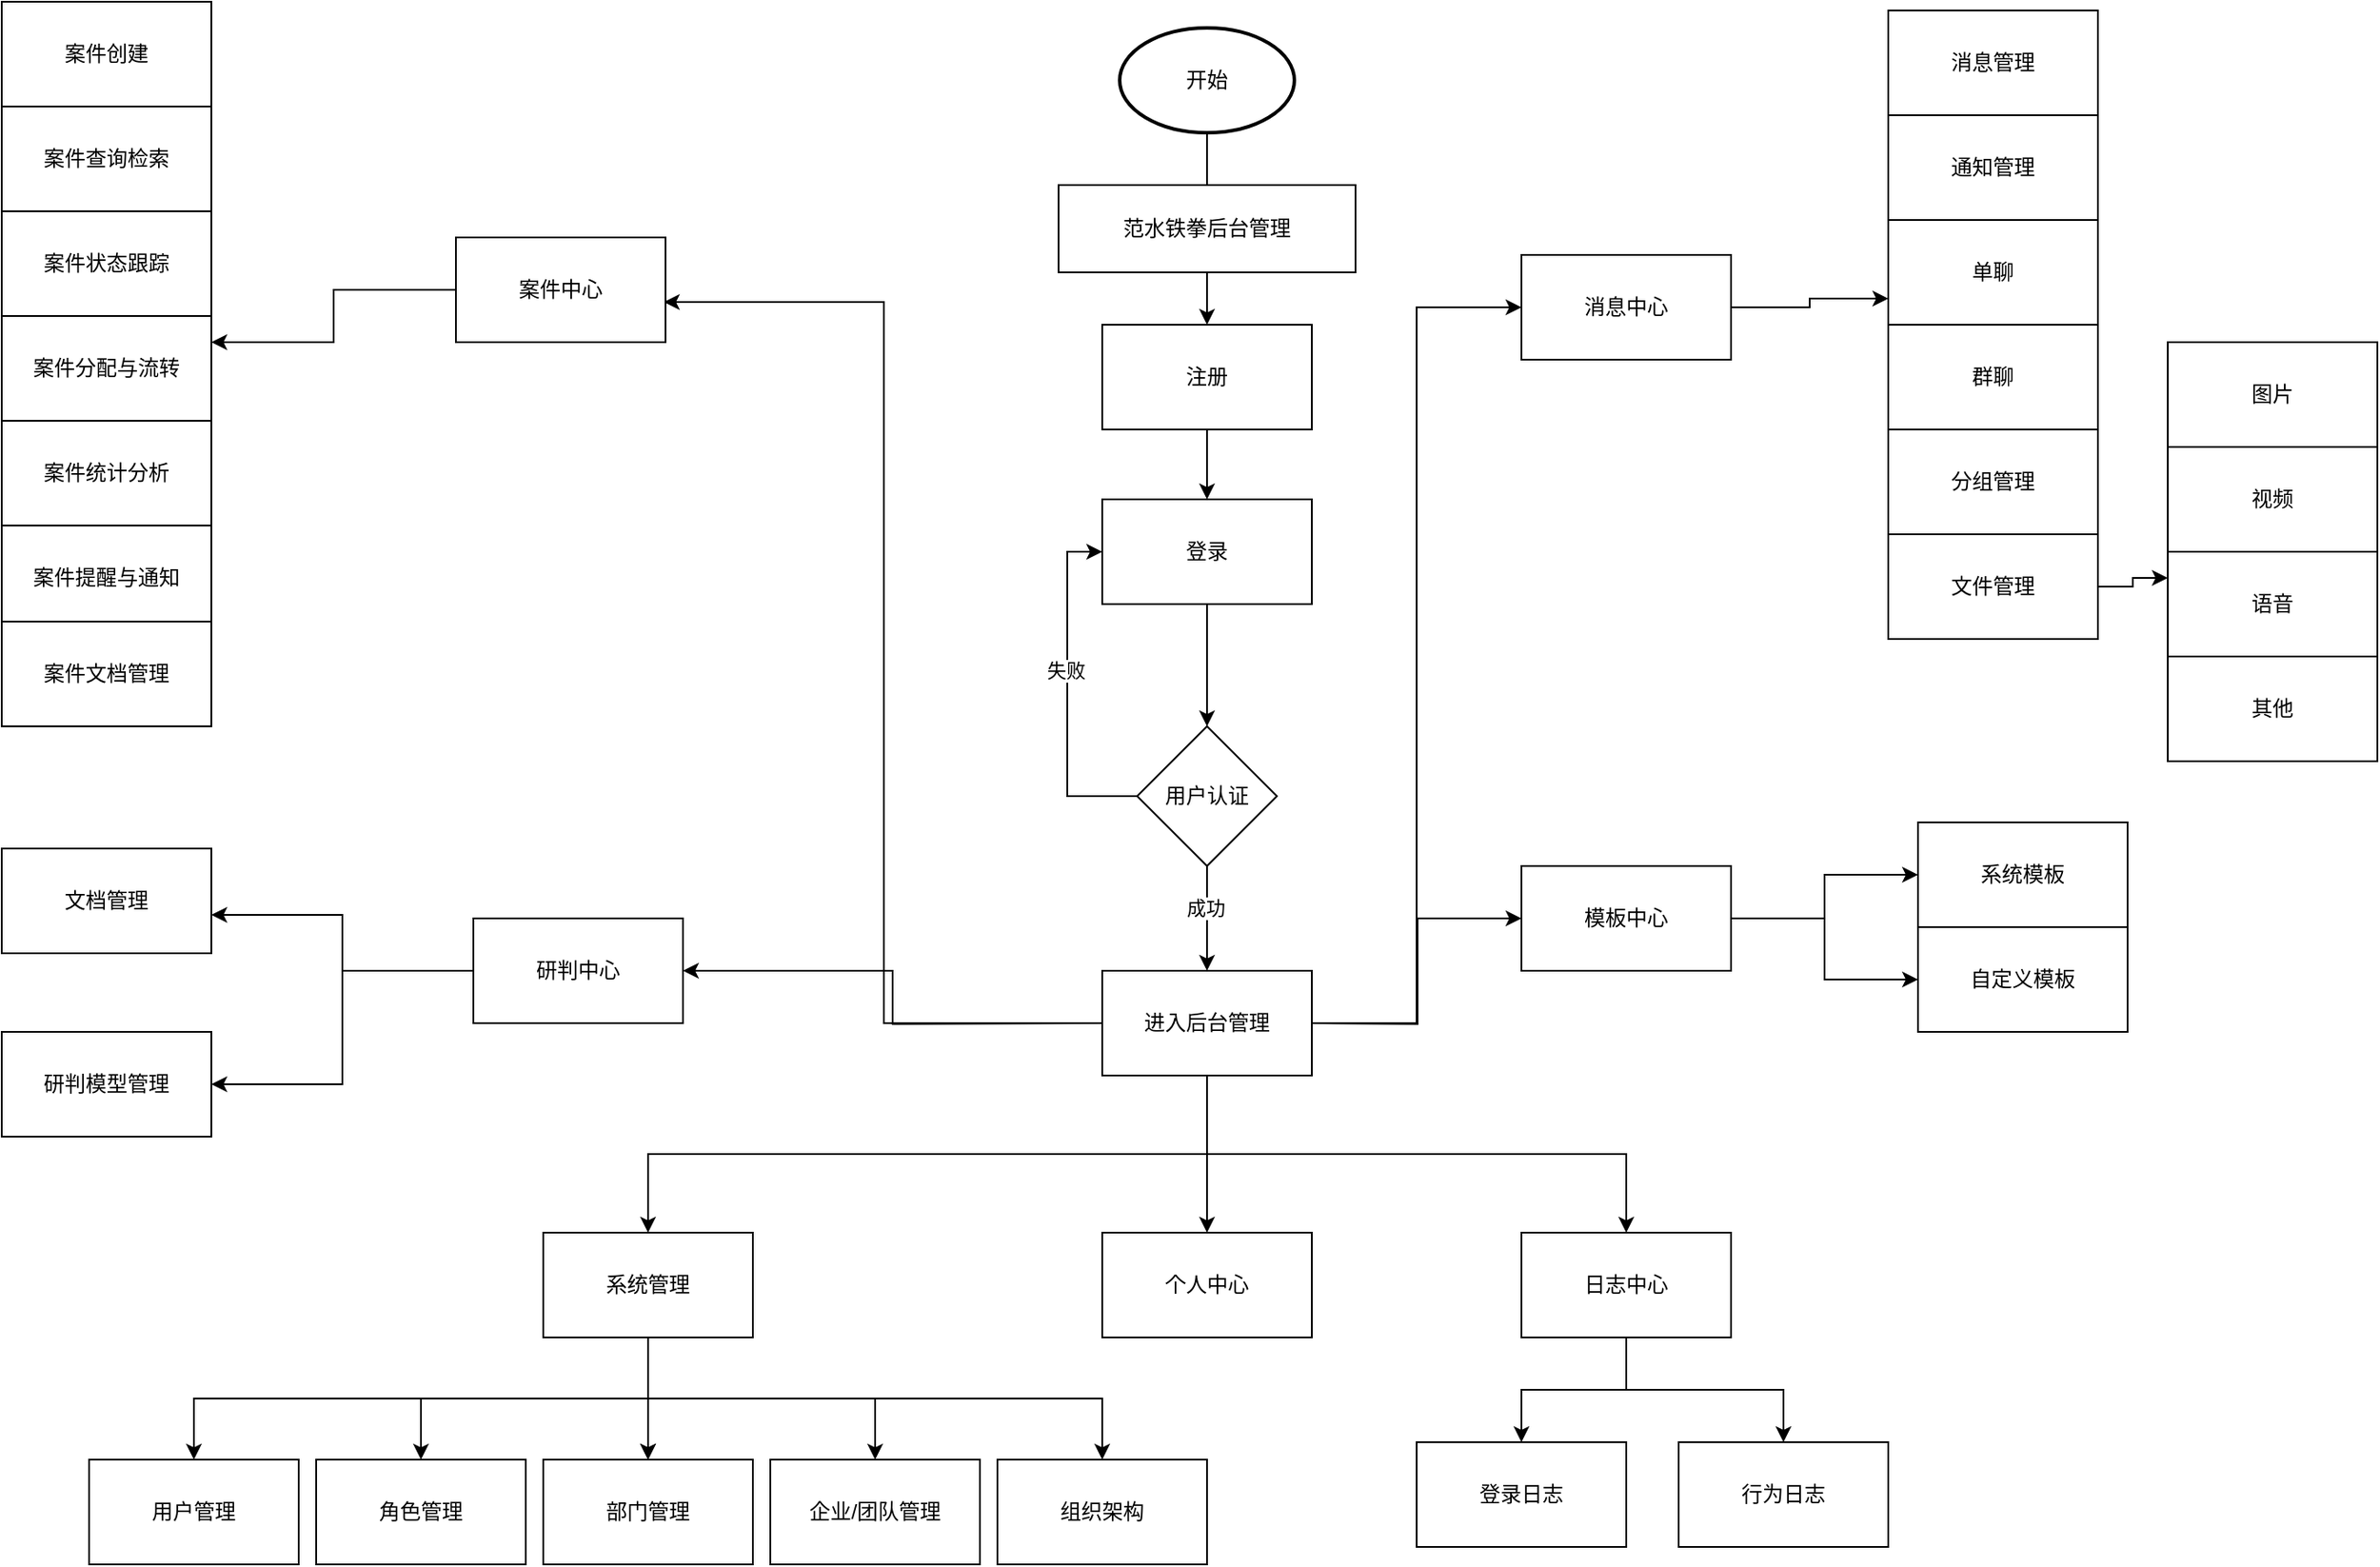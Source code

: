 <mxfile version="24.7.10">
  <diagram name="第 1 页" id="fUVHtIYUATt23Ujlfyqr">
    <mxGraphModel dx="2253" dy="783" grid="1" gridSize="10" guides="1" tooltips="1" connect="1" arrows="1" fold="1" page="1" pageScale="1" pageWidth="827" pageHeight="1169" math="0" shadow="0">
      <root>
        <mxCell id="0" />
        <mxCell id="1" parent="0" />
        <mxCell id="0ha6rgGkcJBHZ5MEM-eb-3" value="" style="edgeStyle=orthogonalEdgeStyle;rounded=0;orthogonalLoop=1;jettySize=auto;html=1;" edge="1" parent="1" source="0ha6rgGkcJBHZ5MEM-eb-1">
          <mxGeometry relative="1" as="geometry">
            <mxPoint x="420" y="180" as="targetPoint" />
          </mxGeometry>
        </mxCell>
        <mxCell id="0ha6rgGkcJBHZ5MEM-eb-1" value="开始" style="strokeWidth=2;html=1;shape=mxgraph.flowchart.start_1;whiteSpace=wrap;" vertex="1" parent="1">
          <mxGeometry x="370" y="80" width="100" height="60" as="geometry" />
        </mxCell>
        <mxCell id="0ha6rgGkcJBHZ5MEM-eb-6" value="" style="edgeStyle=orthogonalEdgeStyle;rounded=0;orthogonalLoop=1;jettySize=auto;html=1;" edge="1" parent="1" source="0ha6rgGkcJBHZ5MEM-eb-4" target="0ha6rgGkcJBHZ5MEM-eb-5">
          <mxGeometry relative="1" as="geometry" />
        </mxCell>
        <mxCell id="0ha6rgGkcJBHZ5MEM-eb-4" value="范水铁拳后台管理" style="rounded=0;whiteSpace=wrap;html=1;" vertex="1" parent="1">
          <mxGeometry x="335" y="170" width="170" height="50" as="geometry" />
        </mxCell>
        <mxCell id="0ha6rgGkcJBHZ5MEM-eb-8" value="" style="edgeStyle=orthogonalEdgeStyle;rounded=0;orthogonalLoop=1;jettySize=auto;html=1;" edge="1" parent="1" source="0ha6rgGkcJBHZ5MEM-eb-5" target="0ha6rgGkcJBHZ5MEM-eb-7">
          <mxGeometry relative="1" as="geometry" />
        </mxCell>
        <mxCell id="0ha6rgGkcJBHZ5MEM-eb-5" value="注册" style="whiteSpace=wrap;html=1;rounded=0;" vertex="1" parent="1">
          <mxGeometry x="360" y="250" width="120" height="60" as="geometry" />
        </mxCell>
        <mxCell id="0ha6rgGkcJBHZ5MEM-eb-12" value="" style="edgeStyle=orthogonalEdgeStyle;rounded=0;orthogonalLoop=1;jettySize=auto;html=1;" edge="1" parent="1" source="0ha6rgGkcJBHZ5MEM-eb-7" target="0ha6rgGkcJBHZ5MEM-eb-11">
          <mxGeometry relative="1" as="geometry" />
        </mxCell>
        <mxCell id="0ha6rgGkcJBHZ5MEM-eb-7" value="登录" style="whiteSpace=wrap;html=1;rounded=0;" vertex="1" parent="1">
          <mxGeometry x="360" y="350" width="120" height="60" as="geometry" />
        </mxCell>
        <mxCell id="0ha6rgGkcJBHZ5MEM-eb-13" style="edgeStyle=orthogonalEdgeStyle;rounded=0;orthogonalLoop=1;jettySize=auto;html=1;entryX=0;entryY=0.5;entryDx=0;entryDy=0;" edge="1" parent="1" source="0ha6rgGkcJBHZ5MEM-eb-11" target="0ha6rgGkcJBHZ5MEM-eb-7">
          <mxGeometry relative="1" as="geometry">
            <Array as="points">
              <mxPoint x="340" y="520" />
              <mxPoint x="340" y="380" />
            </Array>
          </mxGeometry>
        </mxCell>
        <mxCell id="0ha6rgGkcJBHZ5MEM-eb-14" value="失败" style="edgeLabel;html=1;align=center;verticalAlign=middle;resizable=0;points=[];" vertex="1" connectable="0" parent="0ha6rgGkcJBHZ5MEM-eb-13">
          <mxGeometry x="0.12" y="1" relative="1" as="geometry">
            <mxPoint as="offset" />
          </mxGeometry>
        </mxCell>
        <mxCell id="0ha6rgGkcJBHZ5MEM-eb-18" value="" style="edgeStyle=orthogonalEdgeStyle;rounded=0;orthogonalLoop=1;jettySize=auto;html=1;" edge="1" parent="1" source="0ha6rgGkcJBHZ5MEM-eb-11" target="0ha6rgGkcJBHZ5MEM-eb-17">
          <mxGeometry relative="1" as="geometry" />
        </mxCell>
        <mxCell id="0ha6rgGkcJBHZ5MEM-eb-19" value="成功" style="edgeLabel;html=1;align=center;verticalAlign=middle;resizable=0;points=[];" vertex="1" connectable="0" parent="0ha6rgGkcJBHZ5MEM-eb-18">
          <mxGeometry x="-0.222" y="-1" relative="1" as="geometry">
            <mxPoint as="offset" />
          </mxGeometry>
        </mxCell>
        <mxCell id="0ha6rgGkcJBHZ5MEM-eb-11" value="用户认证" style="rhombus;whiteSpace=wrap;html=1;rounded=0;" vertex="1" parent="1">
          <mxGeometry x="380" y="480" width="80" height="80" as="geometry" />
        </mxCell>
        <mxCell id="0ha6rgGkcJBHZ5MEM-eb-29" value="" style="edgeStyle=orthogonalEdgeStyle;rounded=0;orthogonalLoop=1;jettySize=auto;html=1;exitX=0.5;exitY=1;exitDx=0;exitDy=0;" edge="1" parent="1" source="0ha6rgGkcJBHZ5MEM-eb-17" target="0ha6rgGkcJBHZ5MEM-eb-28">
          <mxGeometry relative="1" as="geometry" />
        </mxCell>
        <mxCell id="0ha6rgGkcJBHZ5MEM-eb-51" style="edgeStyle=orthogonalEdgeStyle;rounded=0;orthogonalLoop=1;jettySize=auto;html=1;exitX=1;exitY=0.5;exitDx=0;exitDy=0;entryX=0;entryY=0.5;entryDx=0;entryDy=0;" edge="1" parent="1" source="0ha6rgGkcJBHZ5MEM-eb-17" target="0ha6rgGkcJBHZ5MEM-eb-49">
          <mxGeometry relative="1" as="geometry" />
        </mxCell>
        <mxCell id="0ha6rgGkcJBHZ5MEM-eb-52" style="edgeStyle=orthogonalEdgeStyle;rounded=0;orthogonalLoop=1;jettySize=auto;html=1;entryX=0;entryY=0.5;entryDx=0;entryDy=0;" edge="1" parent="1" target="0ha6rgGkcJBHZ5MEM-eb-50">
          <mxGeometry relative="1" as="geometry">
            <mxPoint x="480" y="650" as="sourcePoint" />
          </mxGeometry>
        </mxCell>
        <mxCell id="0ha6rgGkcJBHZ5MEM-eb-54" style="edgeStyle=orthogonalEdgeStyle;rounded=0;orthogonalLoop=1;jettySize=auto;html=1;entryX=1;entryY=0.5;entryDx=0;entryDy=0;" edge="1" parent="1" target="0ha6rgGkcJBHZ5MEM-eb-48">
          <mxGeometry relative="1" as="geometry">
            <mxPoint x="360" y="650" as="sourcePoint" />
          </mxGeometry>
        </mxCell>
        <mxCell id="0ha6rgGkcJBHZ5MEM-eb-57" style="edgeStyle=orthogonalEdgeStyle;rounded=0;orthogonalLoop=1;jettySize=auto;html=1;exitX=0.5;exitY=1;exitDx=0;exitDy=0;entryX=0.5;entryY=0;entryDx=0;entryDy=0;" edge="1" parent="1" source="0ha6rgGkcJBHZ5MEM-eb-17" target="0ha6rgGkcJBHZ5MEM-eb-56">
          <mxGeometry relative="1" as="geometry" />
        </mxCell>
        <mxCell id="0ha6rgGkcJBHZ5MEM-eb-67" style="edgeStyle=orthogonalEdgeStyle;rounded=0;orthogonalLoop=1;jettySize=auto;html=1;exitX=0.5;exitY=1;exitDx=0;exitDy=0;entryX=0.5;entryY=0;entryDx=0;entryDy=0;" edge="1" parent="1" source="0ha6rgGkcJBHZ5MEM-eb-17" target="0ha6rgGkcJBHZ5MEM-eb-24">
          <mxGeometry relative="1" as="geometry" />
        </mxCell>
        <mxCell id="0ha6rgGkcJBHZ5MEM-eb-74" style="edgeStyle=orthogonalEdgeStyle;rounded=0;orthogonalLoop=1;jettySize=auto;html=1;exitX=0;exitY=0.5;exitDx=0;exitDy=0;entryX=0.992;entryY=0.617;entryDx=0;entryDy=0;entryPerimeter=0;" edge="1" parent="1" source="0ha6rgGkcJBHZ5MEM-eb-17" target="0ha6rgGkcJBHZ5MEM-eb-20">
          <mxGeometry relative="1" as="geometry" />
        </mxCell>
        <mxCell id="0ha6rgGkcJBHZ5MEM-eb-17" value="进入后台管理" style="whiteSpace=wrap;html=1;rounded=0;" vertex="1" parent="1">
          <mxGeometry x="360" y="620" width="120" height="60" as="geometry" />
        </mxCell>
        <mxCell id="0ha6rgGkcJBHZ5MEM-eb-80" style="edgeStyle=orthogonalEdgeStyle;rounded=0;orthogonalLoop=1;jettySize=auto;html=1;exitX=0;exitY=0.5;exitDx=0;exitDy=0;entryX=1;entryY=0.25;entryDx=0;entryDy=0;" edge="1" parent="1" source="0ha6rgGkcJBHZ5MEM-eb-20" target="0ha6rgGkcJBHZ5MEM-eb-82">
          <mxGeometry relative="1" as="geometry" />
        </mxCell>
        <mxCell id="0ha6rgGkcJBHZ5MEM-eb-20" value="案件中心" style="whiteSpace=wrap;html=1;rounded=0;" vertex="1" parent="1">
          <mxGeometry x="-10" y="200" width="120" height="60" as="geometry" />
        </mxCell>
        <mxCell id="0ha6rgGkcJBHZ5MEM-eb-24" value="个人中心" style="whiteSpace=wrap;html=1;rounded=0;" vertex="1" parent="1">
          <mxGeometry x="360" y="770" width="120" height="60" as="geometry" />
        </mxCell>
        <mxCell id="0ha6rgGkcJBHZ5MEM-eb-38" style="edgeStyle=orthogonalEdgeStyle;rounded=0;orthogonalLoop=1;jettySize=auto;html=1;exitX=0.5;exitY=1;exitDx=0;exitDy=0;" edge="1" parent="1" source="0ha6rgGkcJBHZ5MEM-eb-28" target="0ha6rgGkcJBHZ5MEM-eb-34">
          <mxGeometry relative="1" as="geometry" />
        </mxCell>
        <mxCell id="0ha6rgGkcJBHZ5MEM-eb-41" style="edgeStyle=orthogonalEdgeStyle;rounded=0;orthogonalLoop=1;jettySize=auto;html=1;exitX=0.5;exitY=1;exitDx=0;exitDy=0;" edge="1" parent="1" source="0ha6rgGkcJBHZ5MEM-eb-28" target="0ha6rgGkcJBHZ5MEM-eb-36">
          <mxGeometry relative="1" as="geometry" />
        </mxCell>
        <mxCell id="0ha6rgGkcJBHZ5MEM-eb-43" style="edgeStyle=orthogonalEdgeStyle;rounded=0;orthogonalLoop=1;jettySize=auto;html=1;exitX=0.5;exitY=1;exitDx=0;exitDy=0;" edge="1" parent="1" source="0ha6rgGkcJBHZ5MEM-eb-28" target="0ha6rgGkcJBHZ5MEM-eb-35">
          <mxGeometry relative="1" as="geometry" />
        </mxCell>
        <mxCell id="0ha6rgGkcJBHZ5MEM-eb-45" style="edgeStyle=orthogonalEdgeStyle;rounded=0;orthogonalLoop=1;jettySize=auto;html=1;exitX=0.5;exitY=1;exitDx=0;exitDy=0;entryX=0.5;entryY=0;entryDx=0;entryDy=0;" edge="1" parent="1" source="0ha6rgGkcJBHZ5MEM-eb-28" target="0ha6rgGkcJBHZ5MEM-eb-31">
          <mxGeometry relative="1" as="geometry" />
        </mxCell>
        <mxCell id="0ha6rgGkcJBHZ5MEM-eb-47" style="edgeStyle=orthogonalEdgeStyle;rounded=0;orthogonalLoop=1;jettySize=auto;html=1;exitX=0.5;exitY=1;exitDx=0;exitDy=0;entryX=0.5;entryY=0;entryDx=0;entryDy=0;" edge="1" parent="1" source="0ha6rgGkcJBHZ5MEM-eb-28" target="0ha6rgGkcJBHZ5MEM-eb-37">
          <mxGeometry relative="1" as="geometry" />
        </mxCell>
        <mxCell id="0ha6rgGkcJBHZ5MEM-eb-28" value="系统管理" style="whiteSpace=wrap;html=1;rounded=0;" vertex="1" parent="1">
          <mxGeometry x="40" y="770" width="120" height="60" as="geometry" />
        </mxCell>
        <mxCell id="0ha6rgGkcJBHZ5MEM-eb-31" value="用户管理" style="whiteSpace=wrap;html=1;rounded=0;" vertex="1" parent="1">
          <mxGeometry x="-220" y="900" width="120" height="60" as="geometry" />
        </mxCell>
        <mxCell id="0ha6rgGkcJBHZ5MEM-eb-34" value="角色管理" style="whiteSpace=wrap;html=1;rounded=0;" vertex="1" parent="1">
          <mxGeometry x="-90" y="900" width="120" height="60" as="geometry" />
        </mxCell>
        <mxCell id="0ha6rgGkcJBHZ5MEM-eb-36" value="企业/团队管理" style="whiteSpace=wrap;html=1;rounded=0;" vertex="1" parent="1">
          <mxGeometry x="170" y="900" width="120" height="60" as="geometry" />
        </mxCell>
        <mxCell id="0ha6rgGkcJBHZ5MEM-eb-37" value="组织架构" style="whiteSpace=wrap;html=1;rounded=0;" vertex="1" parent="1">
          <mxGeometry x="300" y="900" width="120" height="60" as="geometry" />
        </mxCell>
        <mxCell id="0ha6rgGkcJBHZ5MEM-eb-46" value="" style="edgeStyle=orthogonalEdgeStyle;rounded=0;orthogonalLoop=1;jettySize=auto;html=1;exitX=0.5;exitY=1;exitDx=0;exitDy=0;" edge="1" parent="1" source="0ha6rgGkcJBHZ5MEM-eb-28" target="0ha6rgGkcJBHZ5MEM-eb-35">
          <mxGeometry relative="1" as="geometry">
            <mxPoint x="420" y="800" as="sourcePoint" />
            <mxPoint x="710" y="1010" as="targetPoint" />
          </mxGeometry>
        </mxCell>
        <mxCell id="0ha6rgGkcJBHZ5MEM-eb-35" value="部门管理" style="whiteSpace=wrap;html=1;rounded=0;" vertex="1" parent="1">
          <mxGeometry x="40" y="900" width="120" height="60" as="geometry" />
        </mxCell>
        <mxCell id="0ha6rgGkcJBHZ5MEM-eb-69" value="" style="edgeStyle=orthogonalEdgeStyle;rounded=0;orthogonalLoop=1;jettySize=auto;html=1;entryX=1;entryY=0.633;entryDx=0;entryDy=0;entryPerimeter=0;" edge="1" parent="1" source="0ha6rgGkcJBHZ5MEM-eb-48" target="0ha6rgGkcJBHZ5MEM-eb-68">
          <mxGeometry relative="1" as="geometry" />
        </mxCell>
        <mxCell id="0ha6rgGkcJBHZ5MEM-eb-72" style="edgeStyle=orthogonalEdgeStyle;rounded=0;orthogonalLoop=1;jettySize=auto;html=1;entryX=1;entryY=0.5;entryDx=0;entryDy=0;exitX=0;exitY=0.5;exitDx=0;exitDy=0;" edge="1" parent="1" source="0ha6rgGkcJBHZ5MEM-eb-48" target="0ha6rgGkcJBHZ5MEM-eb-71">
          <mxGeometry relative="1" as="geometry">
            <mxPoint x="-40" y="560" as="sourcePoint" />
            <mxPoint x="-210" y="695" as="targetPoint" />
          </mxGeometry>
        </mxCell>
        <mxCell id="0ha6rgGkcJBHZ5MEM-eb-48" value="研判中心" style="whiteSpace=wrap;html=1;rounded=0;" vertex="1" parent="1">
          <mxGeometry y="590" width="120" height="60" as="geometry" />
        </mxCell>
        <mxCell id="0ha6rgGkcJBHZ5MEM-eb-88" value="" style="edgeStyle=orthogonalEdgeStyle;rounded=0;orthogonalLoop=1;jettySize=auto;html=1;entryX=0;entryY=0.75;entryDx=0;entryDy=0;" edge="1" parent="1" source="0ha6rgGkcJBHZ5MEM-eb-49" target="0ha6rgGkcJBHZ5MEM-eb-90">
          <mxGeometry relative="1" as="geometry" />
        </mxCell>
        <mxCell id="0ha6rgGkcJBHZ5MEM-eb-49" value="消息中心" style="whiteSpace=wrap;html=1;rounded=0;" vertex="1" parent="1">
          <mxGeometry x="600" y="210" width="120" height="60" as="geometry" />
        </mxCell>
        <mxCell id="0ha6rgGkcJBHZ5MEM-eb-64" value="" style="edgeStyle=orthogonalEdgeStyle;rounded=0;orthogonalLoop=1;jettySize=auto;html=1;entryX=0;entryY=0.5;entryDx=0;entryDy=0;" edge="1" parent="1" source="0ha6rgGkcJBHZ5MEM-eb-50" target="0ha6rgGkcJBHZ5MEM-eb-63">
          <mxGeometry relative="1" as="geometry" />
        </mxCell>
        <mxCell id="0ha6rgGkcJBHZ5MEM-eb-66" style="edgeStyle=orthogonalEdgeStyle;rounded=0;orthogonalLoop=1;jettySize=auto;html=1;exitX=1;exitY=0.5;exitDx=0;exitDy=0;entryX=0;entryY=0.5;entryDx=0;entryDy=0;" edge="1" parent="1" source="0ha6rgGkcJBHZ5MEM-eb-50" target="0ha6rgGkcJBHZ5MEM-eb-65">
          <mxGeometry relative="1" as="geometry" />
        </mxCell>
        <mxCell id="0ha6rgGkcJBHZ5MEM-eb-50" value="模板中心" style="whiteSpace=wrap;html=1;rounded=0;" vertex="1" parent="1">
          <mxGeometry x="600" y="560" width="120" height="60" as="geometry" />
        </mxCell>
        <mxCell id="0ha6rgGkcJBHZ5MEM-eb-59" value="" style="edgeStyle=orthogonalEdgeStyle;rounded=0;orthogonalLoop=1;jettySize=auto;html=1;" edge="1" parent="1" source="0ha6rgGkcJBHZ5MEM-eb-56" target="0ha6rgGkcJBHZ5MEM-eb-58">
          <mxGeometry relative="1" as="geometry" />
        </mxCell>
        <mxCell id="0ha6rgGkcJBHZ5MEM-eb-62" style="edgeStyle=orthogonalEdgeStyle;rounded=0;orthogonalLoop=1;jettySize=auto;html=1;exitX=0.5;exitY=1;exitDx=0;exitDy=0;" edge="1" parent="1" source="0ha6rgGkcJBHZ5MEM-eb-56" target="0ha6rgGkcJBHZ5MEM-eb-61">
          <mxGeometry relative="1" as="geometry" />
        </mxCell>
        <mxCell id="0ha6rgGkcJBHZ5MEM-eb-56" value="日志中心" style="whiteSpace=wrap;html=1;rounded=0;" vertex="1" parent="1">
          <mxGeometry x="600" y="770" width="120" height="60" as="geometry" />
        </mxCell>
        <mxCell id="0ha6rgGkcJBHZ5MEM-eb-58" value="登录日志" style="whiteSpace=wrap;html=1;rounded=0;" vertex="1" parent="1">
          <mxGeometry x="540" y="890" width="120" height="60" as="geometry" />
        </mxCell>
        <mxCell id="0ha6rgGkcJBHZ5MEM-eb-61" value="行为日志" style="whiteSpace=wrap;html=1;rounded=0;" vertex="1" parent="1">
          <mxGeometry x="690" y="890" width="120" height="60" as="geometry" />
        </mxCell>
        <mxCell id="0ha6rgGkcJBHZ5MEM-eb-63" value="系统模板" style="whiteSpace=wrap;html=1;rounded=0;" vertex="1" parent="1">
          <mxGeometry x="827" y="535" width="120" height="60" as="geometry" />
        </mxCell>
        <mxCell id="0ha6rgGkcJBHZ5MEM-eb-65" value="自定义模板" style="whiteSpace=wrap;html=1;rounded=0;" vertex="1" parent="1">
          <mxGeometry x="827" y="595" width="120" height="60" as="geometry" />
        </mxCell>
        <mxCell id="0ha6rgGkcJBHZ5MEM-eb-68" value="文档管理" style="whiteSpace=wrap;html=1;rounded=0;" vertex="1" parent="1">
          <mxGeometry x="-270" y="550" width="120" height="60" as="geometry" />
        </mxCell>
        <mxCell id="0ha6rgGkcJBHZ5MEM-eb-71" value="研判模型管理" style="whiteSpace=wrap;html=1;rounded=0;" vertex="1" parent="1">
          <mxGeometry x="-270" y="655" width="120" height="60" as="geometry" />
        </mxCell>
        <mxCell id="0ha6rgGkcJBHZ5MEM-eb-75" value="案件创建" style="whiteSpace=wrap;html=1;rounded=0;" vertex="1" parent="1">
          <mxGeometry x="-270" y="65" width="120" height="60" as="geometry" />
        </mxCell>
        <mxCell id="0ha6rgGkcJBHZ5MEM-eb-78" value="案件状态跟踪" style="whiteSpace=wrap;html=1;rounded=0;" vertex="1" parent="1">
          <mxGeometry x="-270" y="185" width="120" height="60" as="geometry" />
        </mxCell>
        <mxCell id="0ha6rgGkcJBHZ5MEM-eb-77" value="案件查询检索" style="whiteSpace=wrap;html=1;rounded=0;" vertex="1" parent="1">
          <mxGeometry x="-270" y="125" width="120" height="60" as="geometry" />
        </mxCell>
        <mxCell id="0ha6rgGkcJBHZ5MEM-eb-82" value="案件分配与流转" style="whiteSpace=wrap;html=1;rounded=0;" vertex="1" parent="1">
          <mxGeometry x="-270" y="245" width="120" height="60" as="geometry" />
        </mxCell>
        <mxCell id="0ha6rgGkcJBHZ5MEM-eb-83" value="案件统计分析" style="whiteSpace=wrap;html=1;rounded=0;" vertex="1" parent="1">
          <mxGeometry x="-270" y="305" width="120" height="60" as="geometry" />
        </mxCell>
        <mxCell id="0ha6rgGkcJBHZ5MEM-eb-84" value="案件提醒与通知" style="whiteSpace=wrap;html=1;rounded=0;" vertex="1" parent="1">
          <mxGeometry x="-270" y="365" width="120" height="60" as="geometry" />
        </mxCell>
        <mxCell id="0ha6rgGkcJBHZ5MEM-eb-86" value="案件文档管理" style="whiteSpace=wrap;html=1;rounded=0;" vertex="1" parent="1">
          <mxGeometry x="-270" y="420" width="120" height="60" as="geometry" />
        </mxCell>
        <mxCell id="0ha6rgGkcJBHZ5MEM-eb-87" value="消息管理" style="whiteSpace=wrap;html=1;rounded=0;" vertex="1" parent="1">
          <mxGeometry x="810" y="70" width="120" height="60" as="geometry" />
        </mxCell>
        <mxCell id="0ha6rgGkcJBHZ5MEM-eb-89" value="通知管理" style="whiteSpace=wrap;html=1;rounded=0;" vertex="1" parent="1">
          <mxGeometry x="810" y="130" width="120" height="60" as="geometry" />
        </mxCell>
        <mxCell id="0ha6rgGkcJBHZ5MEM-eb-90" value="单聊" style="whiteSpace=wrap;html=1;rounded=0;" vertex="1" parent="1">
          <mxGeometry x="810" y="190" width="120" height="60" as="geometry" />
        </mxCell>
        <mxCell id="0ha6rgGkcJBHZ5MEM-eb-91" value="群聊" style="whiteSpace=wrap;html=1;rounded=0;" vertex="1" parent="1">
          <mxGeometry x="810" y="250" width="120" height="60" as="geometry" />
        </mxCell>
        <mxCell id="0ha6rgGkcJBHZ5MEM-eb-92" value="分组管理" style="whiteSpace=wrap;html=1;rounded=0;" vertex="1" parent="1">
          <mxGeometry x="810" y="310" width="120" height="60" as="geometry" />
        </mxCell>
        <mxCell id="0ha6rgGkcJBHZ5MEM-eb-96" value="" style="edgeStyle=orthogonalEdgeStyle;rounded=0;orthogonalLoop=1;jettySize=auto;html=1;entryX=0;entryY=0.25;entryDx=0;entryDy=0;" edge="1" parent="1" source="0ha6rgGkcJBHZ5MEM-eb-93" target="0ha6rgGkcJBHZ5MEM-eb-98">
          <mxGeometry relative="1" as="geometry" />
        </mxCell>
        <mxCell id="0ha6rgGkcJBHZ5MEM-eb-93" value="文件管理" style="whiteSpace=wrap;html=1;rounded=0;" vertex="1" parent="1">
          <mxGeometry x="810" y="370" width="120" height="60" as="geometry" />
        </mxCell>
        <mxCell id="0ha6rgGkcJBHZ5MEM-eb-95" value="图片" style="whiteSpace=wrap;html=1;rounded=0;" vertex="1" parent="1">
          <mxGeometry x="970" y="260" width="120" height="60" as="geometry" />
        </mxCell>
        <mxCell id="0ha6rgGkcJBHZ5MEM-eb-97" value="视频" style="whiteSpace=wrap;html=1;rounded=0;" vertex="1" parent="1">
          <mxGeometry x="970" y="320" width="120" height="60" as="geometry" />
        </mxCell>
        <mxCell id="0ha6rgGkcJBHZ5MEM-eb-98" value="语音" style="whiteSpace=wrap;html=1;rounded=0;" vertex="1" parent="1">
          <mxGeometry x="970" y="380" width="120" height="60" as="geometry" />
        </mxCell>
        <mxCell id="0ha6rgGkcJBHZ5MEM-eb-99" value="其他" style="whiteSpace=wrap;html=1;rounded=0;" vertex="1" parent="1">
          <mxGeometry x="970" y="440" width="120" height="60" as="geometry" />
        </mxCell>
      </root>
    </mxGraphModel>
  </diagram>
</mxfile>
